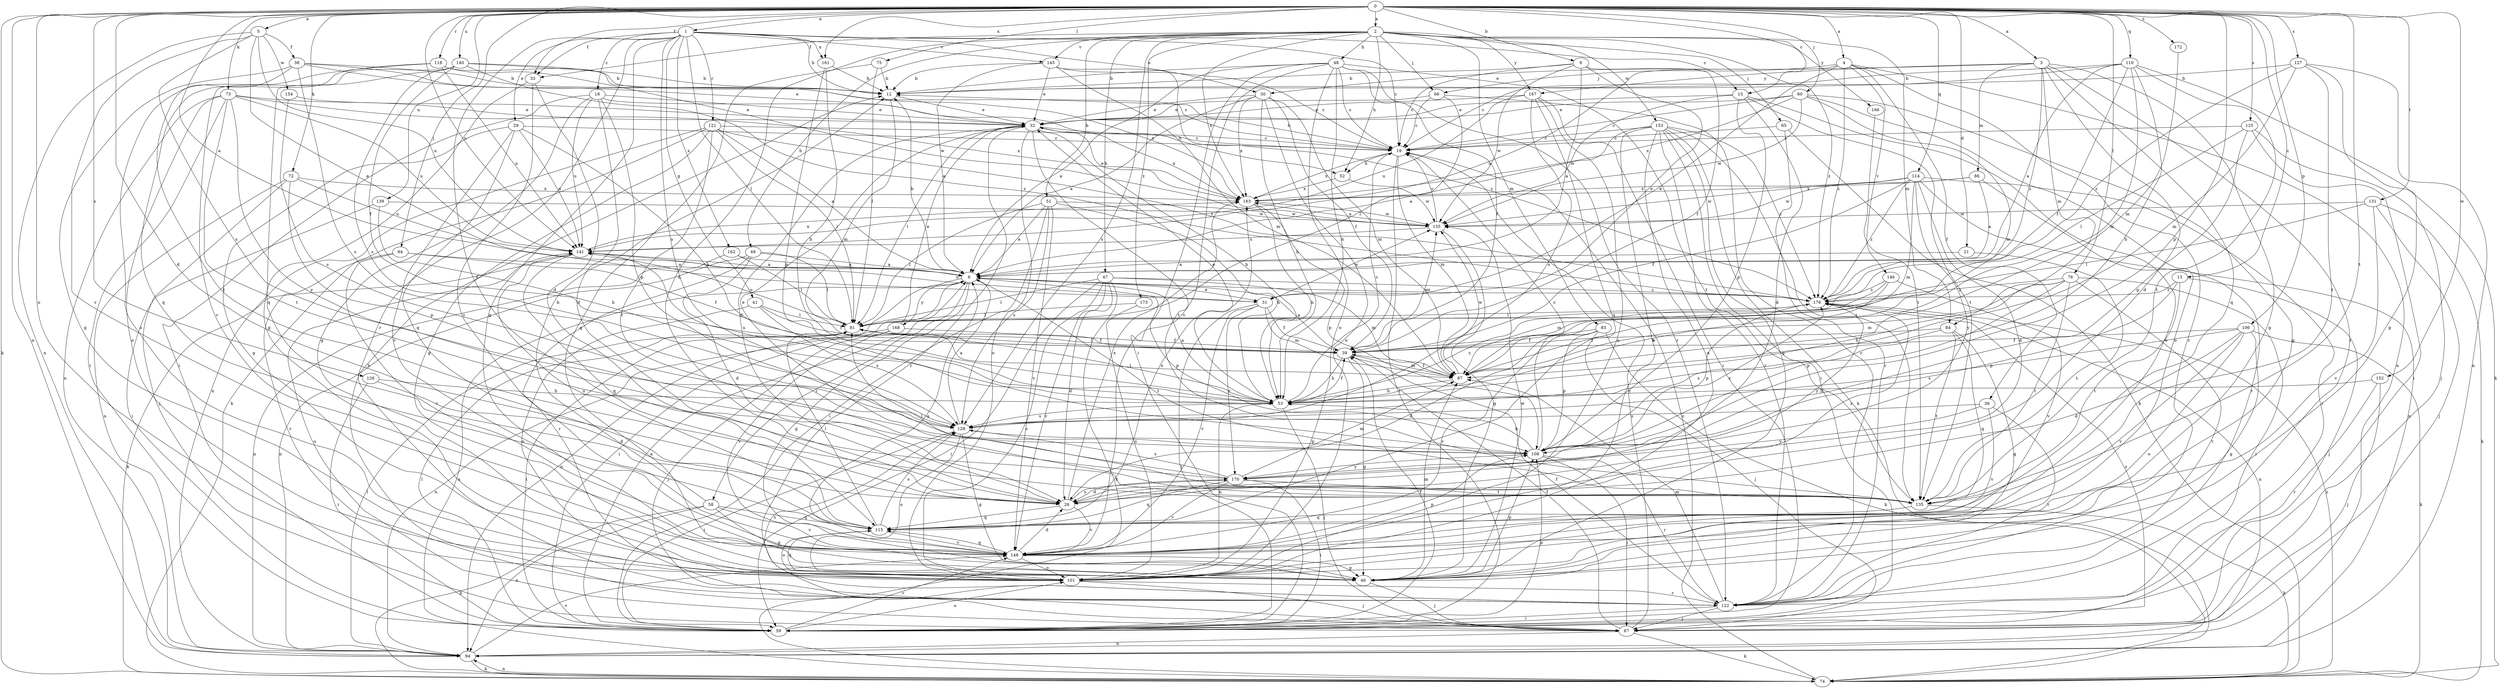 strict digraph  {
0;
1;
2;
3;
4;
5;
6;
9;
12;
13;
15;
18;
19;
21;
26;
29;
30;
31;
32;
33;
36;
38;
39;
41;
46;
47;
48;
49;
51;
52;
53;
58;
59;
60;
64;
65;
66;
67;
72;
73;
74;
75;
76;
81;
83;
84;
86;
87;
94;
101;
106;
108;
110;
114;
115;
118;
121;
122;
125;
126;
127;
128;
131;
135;
139;
140;
141;
145;
146;
148;
152;
153;
154;
155;
161;
162;
163;
166;
167;
168;
170;
172;
173;
176;
0 -> 1  [label=a];
0 -> 2  [label=a];
0 -> 3  [label=a];
0 -> 4  [label=a];
0 -> 5  [label=a];
0 -> 6  [label=a];
0 -> 9  [label=b];
0 -> 13  [label=c];
0 -> 15  [label=c];
0 -> 21  [label=d];
0 -> 26  [label=d];
0 -> 33  [label=f];
0 -> 60  [label=j];
0 -> 64  [label=j];
0 -> 72  [label=k];
0 -> 73  [label=k];
0 -> 74  [label=k];
0 -> 75  [label=l];
0 -> 76  [label=l];
0 -> 94  [label=n];
0 -> 101  [label=o];
0 -> 106  [label=p];
0 -> 108  [label=p];
0 -> 110  [label=q];
0 -> 114  [label=q];
0 -> 118  [label=r];
0 -> 125  [label=s];
0 -> 126  [label=s];
0 -> 127  [label=s];
0 -> 131  [label=t];
0 -> 135  [label=t];
0 -> 139  [label=u];
0 -> 140  [label=u];
0 -> 141  [label=u];
0 -> 152  [label=w];
0 -> 161  [label=x];
0 -> 172  [label=z];
1 -> 12  [label=b];
1 -> 15  [label=c];
1 -> 18  [label=c];
1 -> 19  [label=c];
1 -> 26  [label=d];
1 -> 29  [label=e];
1 -> 30  [label=e];
1 -> 33  [label=f];
1 -> 41  [label=g];
1 -> 46  [label=g];
1 -> 81  [label=l];
1 -> 121  [label=r];
1 -> 122  [label=r];
1 -> 128  [label=s];
1 -> 145  [label=v];
1 -> 161  [label=x];
1 -> 162  [label=x];
2 -> 26  [label=d];
2 -> 33  [label=f];
2 -> 47  [label=h];
2 -> 48  [label=h];
2 -> 49  [label=h];
2 -> 51  [label=h];
2 -> 52  [label=h];
2 -> 65  [label=j];
2 -> 66  [label=j];
2 -> 83  [label=m];
2 -> 84  [label=m];
2 -> 128  [label=s];
2 -> 145  [label=v];
2 -> 153  [label=w];
2 -> 163  [label=x];
2 -> 166  [label=y];
2 -> 167  [label=y];
2 -> 173  [label=z];
2 -> 176  [label=z];
3 -> 26  [label=d];
3 -> 30  [label=e];
3 -> 46  [label=g];
3 -> 84  [label=m];
3 -> 86  [label=m];
3 -> 115  [label=q];
3 -> 122  [label=r];
3 -> 167  [label=y];
3 -> 176  [label=z];
4 -> 31  [label=e];
4 -> 36  [label=f];
4 -> 66  [label=j];
4 -> 94  [label=n];
4 -> 122  [label=r];
4 -> 141  [label=u];
4 -> 146  [label=v];
4 -> 176  [label=z];
5 -> 31  [label=e];
5 -> 38  [label=f];
5 -> 94  [label=n];
5 -> 128  [label=s];
5 -> 141  [label=u];
5 -> 148  [label=v];
5 -> 154  [label=w];
6 -> 12  [label=b];
6 -> 31  [label=e];
6 -> 46  [label=g];
6 -> 58  [label=i];
6 -> 59  [label=i];
6 -> 94  [label=n];
6 -> 108  [label=p];
6 -> 135  [label=t];
6 -> 168  [label=y];
6 -> 176  [label=z];
9 -> 6  [label=a];
9 -> 12  [label=b];
9 -> 19  [label=c];
9 -> 31  [label=e];
9 -> 39  [label=f];
9 -> 155  [label=w];
12 -> 32  [label=e];
12 -> 87  [label=m];
13 -> 67  [label=j];
13 -> 108  [label=p];
13 -> 135  [label=t];
13 -> 176  [label=z];
15 -> 26  [label=d];
15 -> 32  [label=e];
15 -> 101  [label=o];
15 -> 108  [label=p];
15 -> 135  [label=t];
15 -> 155  [label=w];
18 -> 26  [label=d];
18 -> 32  [label=e];
18 -> 46  [label=g];
18 -> 52  [label=h];
18 -> 59  [label=i];
18 -> 108  [label=p];
18 -> 141  [label=u];
19 -> 12  [label=b];
19 -> 52  [label=h];
19 -> 59  [label=i];
19 -> 87  [label=m];
19 -> 163  [label=x];
21 -> 6  [label=a];
21 -> 135  [label=t];
26 -> 115  [label=q];
26 -> 148  [label=v];
26 -> 163  [label=x];
26 -> 170  [label=y];
26 -> 176  [label=z];
29 -> 19  [label=c];
29 -> 46  [label=g];
29 -> 53  [label=h];
29 -> 115  [label=q];
29 -> 141  [label=u];
29 -> 148  [label=v];
30 -> 6  [label=a];
30 -> 32  [label=e];
30 -> 39  [label=f];
30 -> 53  [label=h];
30 -> 87  [label=m];
30 -> 101  [label=o];
30 -> 163  [label=x];
31 -> 39  [label=f];
31 -> 59  [label=i];
31 -> 87  [label=m];
31 -> 141  [label=u];
31 -> 148  [label=v];
31 -> 155  [label=w];
31 -> 170  [label=y];
32 -> 19  [label=c];
32 -> 26  [label=d];
32 -> 53  [label=h];
32 -> 81  [label=l];
32 -> 101  [label=o];
32 -> 122  [label=r];
32 -> 135  [label=t];
32 -> 163  [label=x];
33 -> 26  [label=d];
33 -> 46  [label=g];
33 -> 148  [label=v];
36 -> 122  [label=r];
36 -> 128  [label=s];
36 -> 148  [label=v];
36 -> 170  [label=y];
38 -> 12  [label=b];
38 -> 19  [label=c];
38 -> 32  [label=e];
38 -> 46  [label=g];
38 -> 128  [label=s];
38 -> 135  [label=t];
39 -> 6  [label=a];
39 -> 46  [label=g];
39 -> 53  [label=h];
39 -> 81  [label=l];
39 -> 87  [label=m];
39 -> 155  [label=w];
41 -> 39  [label=f];
41 -> 81  [label=l];
41 -> 101  [label=o];
41 -> 128  [label=s];
46 -> 67  [label=j];
46 -> 87  [label=m];
46 -> 108  [label=p];
46 -> 155  [label=w];
47 -> 26  [label=d];
47 -> 59  [label=i];
47 -> 74  [label=k];
47 -> 81  [label=l];
47 -> 87  [label=m];
47 -> 101  [label=o];
47 -> 148  [label=v];
47 -> 176  [label=z];
48 -> 6  [label=a];
48 -> 12  [label=b];
48 -> 19  [label=c];
48 -> 39  [label=f];
48 -> 53  [label=h];
48 -> 59  [label=i];
48 -> 101  [label=o];
48 -> 122  [label=r];
48 -> 135  [label=t];
48 -> 148  [label=v];
49 -> 6  [label=a];
49 -> 26  [label=d];
49 -> 81  [label=l];
49 -> 94  [label=n];
49 -> 122  [label=r];
51 -> 6  [label=a];
51 -> 53  [label=h];
51 -> 59  [label=i];
51 -> 81  [label=l];
51 -> 128  [label=s];
51 -> 148  [label=v];
51 -> 155  [label=w];
52 -> 155  [label=w];
52 -> 163  [label=x];
53 -> 6  [label=a];
53 -> 19  [label=c];
53 -> 32  [label=e];
53 -> 39  [label=f];
53 -> 67  [label=j];
53 -> 81  [label=l];
53 -> 128  [label=s];
53 -> 141  [label=u];
53 -> 176  [label=z];
58 -> 12  [label=b];
58 -> 46  [label=g];
58 -> 74  [label=k];
58 -> 94  [label=n];
58 -> 115  [label=q];
58 -> 148  [label=v];
59 -> 6  [label=a];
59 -> 39  [label=f];
59 -> 81  [label=l];
59 -> 101  [label=o];
59 -> 108  [label=p];
59 -> 148  [label=v];
60 -> 19  [label=c];
60 -> 32  [label=e];
60 -> 46  [label=g];
60 -> 87  [label=m];
60 -> 101  [label=o];
60 -> 155  [label=w];
60 -> 163  [label=x];
64 -> 6  [label=a];
64 -> 39  [label=f];
64 -> 122  [label=r];
64 -> 148  [label=v];
65 -> 19  [label=c];
65 -> 74  [label=k];
65 -> 122  [label=r];
66 -> 19  [label=c];
66 -> 32  [label=e];
66 -> 81  [label=l];
66 -> 122  [label=r];
67 -> 12  [label=b];
67 -> 19  [label=c];
67 -> 39  [label=f];
67 -> 74  [label=k];
67 -> 94  [label=n];
67 -> 141  [label=u];
67 -> 176  [label=z];
72 -> 67  [label=j];
72 -> 94  [label=n];
72 -> 108  [label=p];
72 -> 141  [label=u];
72 -> 163  [label=x];
73 -> 32  [label=e];
73 -> 59  [label=i];
73 -> 94  [label=n];
73 -> 101  [label=o];
73 -> 135  [label=t];
73 -> 141  [label=u];
73 -> 163  [label=x];
73 -> 170  [label=y];
74 -> 6  [label=a];
74 -> 19  [label=c];
74 -> 94  [label=n];
74 -> 176  [label=z];
75 -> 12  [label=b];
75 -> 46  [label=g];
75 -> 81  [label=l];
76 -> 53  [label=h];
76 -> 59  [label=i];
76 -> 87  [label=m];
76 -> 108  [label=p];
76 -> 122  [label=r];
76 -> 135  [label=t];
76 -> 176  [label=z];
81 -> 39  [label=f];
81 -> 59  [label=i];
81 -> 141  [label=u];
83 -> 26  [label=d];
83 -> 39  [label=f];
83 -> 67  [label=j];
83 -> 74  [label=k];
83 -> 108  [label=p];
83 -> 148  [label=v];
84 -> 39  [label=f];
84 -> 46  [label=g];
84 -> 115  [label=q];
84 -> 128  [label=s];
84 -> 135  [label=t];
86 -> 6  [label=a];
86 -> 122  [label=r];
86 -> 155  [label=w];
86 -> 163  [label=x];
87 -> 39  [label=f];
87 -> 53  [label=h];
87 -> 155  [label=w];
94 -> 74  [label=k];
94 -> 81  [label=l];
94 -> 148  [label=v];
101 -> 53  [label=h];
101 -> 67  [label=j];
101 -> 115  [label=q];
101 -> 122  [label=r];
106 -> 26  [label=d];
106 -> 39  [label=f];
106 -> 46  [label=g];
106 -> 74  [label=k];
106 -> 101  [label=o];
106 -> 128  [label=s];
106 -> 148  [label=v];
108 -> 19  [label=c];
108 -> 53  [label=h];
108 -> 67  [label=j];
108 -> 122  [label=r];
108 -> 170  [label=y];
108 -> 176  [label=z];
110 -> 6  [label=a];
110 -> 12  [label=b];
110 -> 19  [label=c];
110 -> 39  [label=f];
110 -> 53  [label=h];
110 -> 74  [label=k];
110 -> 87  [label=m];
110 -> 135  [label=t];
114 -> 26  [label=d];
114 -> 39  [label=f];
114 -> 59  [label=i];
114 -> 87  [label=m];
114 -> 94  [label=n];
114 -> 155  [label=w];
114 -> 163  [label=x];
114 -> 170  [label=y];
114 -> 176  [label=z];
115 -> 81  [label=l];
115 -> 101  [label=o];
115 -> 128  [label=s];
115 -> 141  [label=u];
115 -> 148  [label=v];
115 -> 163  [label=x];
118 -> 12  [label=b];
118 -> 101  [label=o];
118 -> 115  [label=q];
118 -> 141  [label=u];
118 -> 155  [label=w];
121 -> 6  [label=a];
121 -> 19  [label=c];
121 -> 46  [label=g];
121 -> 74  [label=k];
121 -> 81  [label=l];
121 -> 94  [label=n];
121 -> 135  [label=t];
121 -> 176  [label=z];
122 -> 39  [label=f];
122 -> 59  [label=i];
122 -> 67  [label=j];
122 -> 87  [label=m];
122 -> 128  [label=s];
125 -> 19  [label=c];
125 -> 59  [label=i];
125 -> 67  [label=j];
125 -> 81  [label=l];
125 -> 108  [label=p];
126 -> 26  [label=d];
126 -> 53  [label=h];
126 -> 59  [label=i];
127 -> 12  [label=b];
127 -> 46  [label=g];
127 -> 87  [label=m];
127 -> 94  [label=n];
127 -> 135  [label=t];
127 -> 176  [label=z];
128 -> 6  [label=a];
128 -> 46  [label=g];
128 -> 59  [label=i];
128 -> 101  [label=o];
128 -> 108  [label=p];
131 -> 67  [label=j];
131 -> 74  [label=k];
131 -> 81  [label=l];
131 -> 148  [label=v];
131 -> 155  [label=w];
135 -> 74  [label=k];
135 -> 81  [label=l];
135 -> 115  [label=q];
139 -> 53  [label=h];
139 -> 59  [label=i];
139 -> 155  [label=w];
140 -> 12  [label=b];
140 -> 39  [label=f];
140 -> 115  [label=q];
140 -> 128  [label=s];
140 -> 148  [label=v];
140 -> 163  [label=x];
140 -> 176  [label=z];
141 -> 6  [label=a];
141 -> 74  [label=k];
141 -> 115  [label=q];
141 -> 163  [label=x];
145 -> 6  [label=a];
145 -> 12  [label=b];
145 -> 19  [label=c];
145 -> 32  [label=e];
145 -> 87  [label=m];
145 -> 176  [label=z];
146 -> 53  [label=h];
146 -> 87  [label=m];
146 -> 148  [label=v];
146 -> 176  [label=z];
148 -> 6  [label=a];
148 -> 26  [label=d];
148 -> 46  [label=g];
148 -> 101  [label=o];
148 -> 108  [label=p];
148 -> 115  [label=q];
152 -> 53  [label=h];
152 -> 67  [label=j];
152 -> 122  [label=r];
153 -> 6  [label=a];
153 -> 19  [label=c];
153 -> 46  [label=g];
153 -> 59  [label=i];
153 -> 74  [label=k];
153 -> 101  [label=o];
153 -> 122  [label=r];
153 -> 135  [label=t];
153 -> 148  [label=v];
153 -> 176  [label=z];
154 -> 32  [label=e];
154 -> 128  [label=s];
155 -> 19  [label=c];
155 -> 46  [label=g];
155 -> 141  [label=u];
155 -> 163  [label=x];
161 -> 12  [label=b];
161 -> 53  [label=h];
161 -> 108  [label=p];
162 -> 6  [label=a];
162 -> 81  [label=l];
162 -> 94  [label=n];
163 -> 32  [label=e];
163 -> 53  [label=h];
163 -> 108  [label=p];
163 -> 155  [label=w];
166 -> 135  [label=t];
167 -> 32  [label=e];
167 -> 59  [label=i];
167 -> 101  [label=o];
167 -> 115  [label=q];
167 -> 128  [label=s];
167 -> 141  [label=u];
168 -> 32  [label=e];
168 -> 39  [label=f];
168 -> 67  [label=j];
168 -> 94  [label=n];
168 -> 148  [label=v];
170 -> 26  [label=d];
170 -> 32  [label=e];
170 -> 59  [label=i];
170 -> 87  [label=m];
170 -> 115  [label=q];
170 -> 128  [label=s];
170 -> 135  [label=t];
170 -> 148  [label=v];
172 -> 87  [label=m];
173 -> 81  [label=l];
173 -> 101  [label=o];
176 -> 81  [label=l];
176 -> 94  [label=n];
176 -> 108  [label=p];
176 -> 170  [label=y];
}
